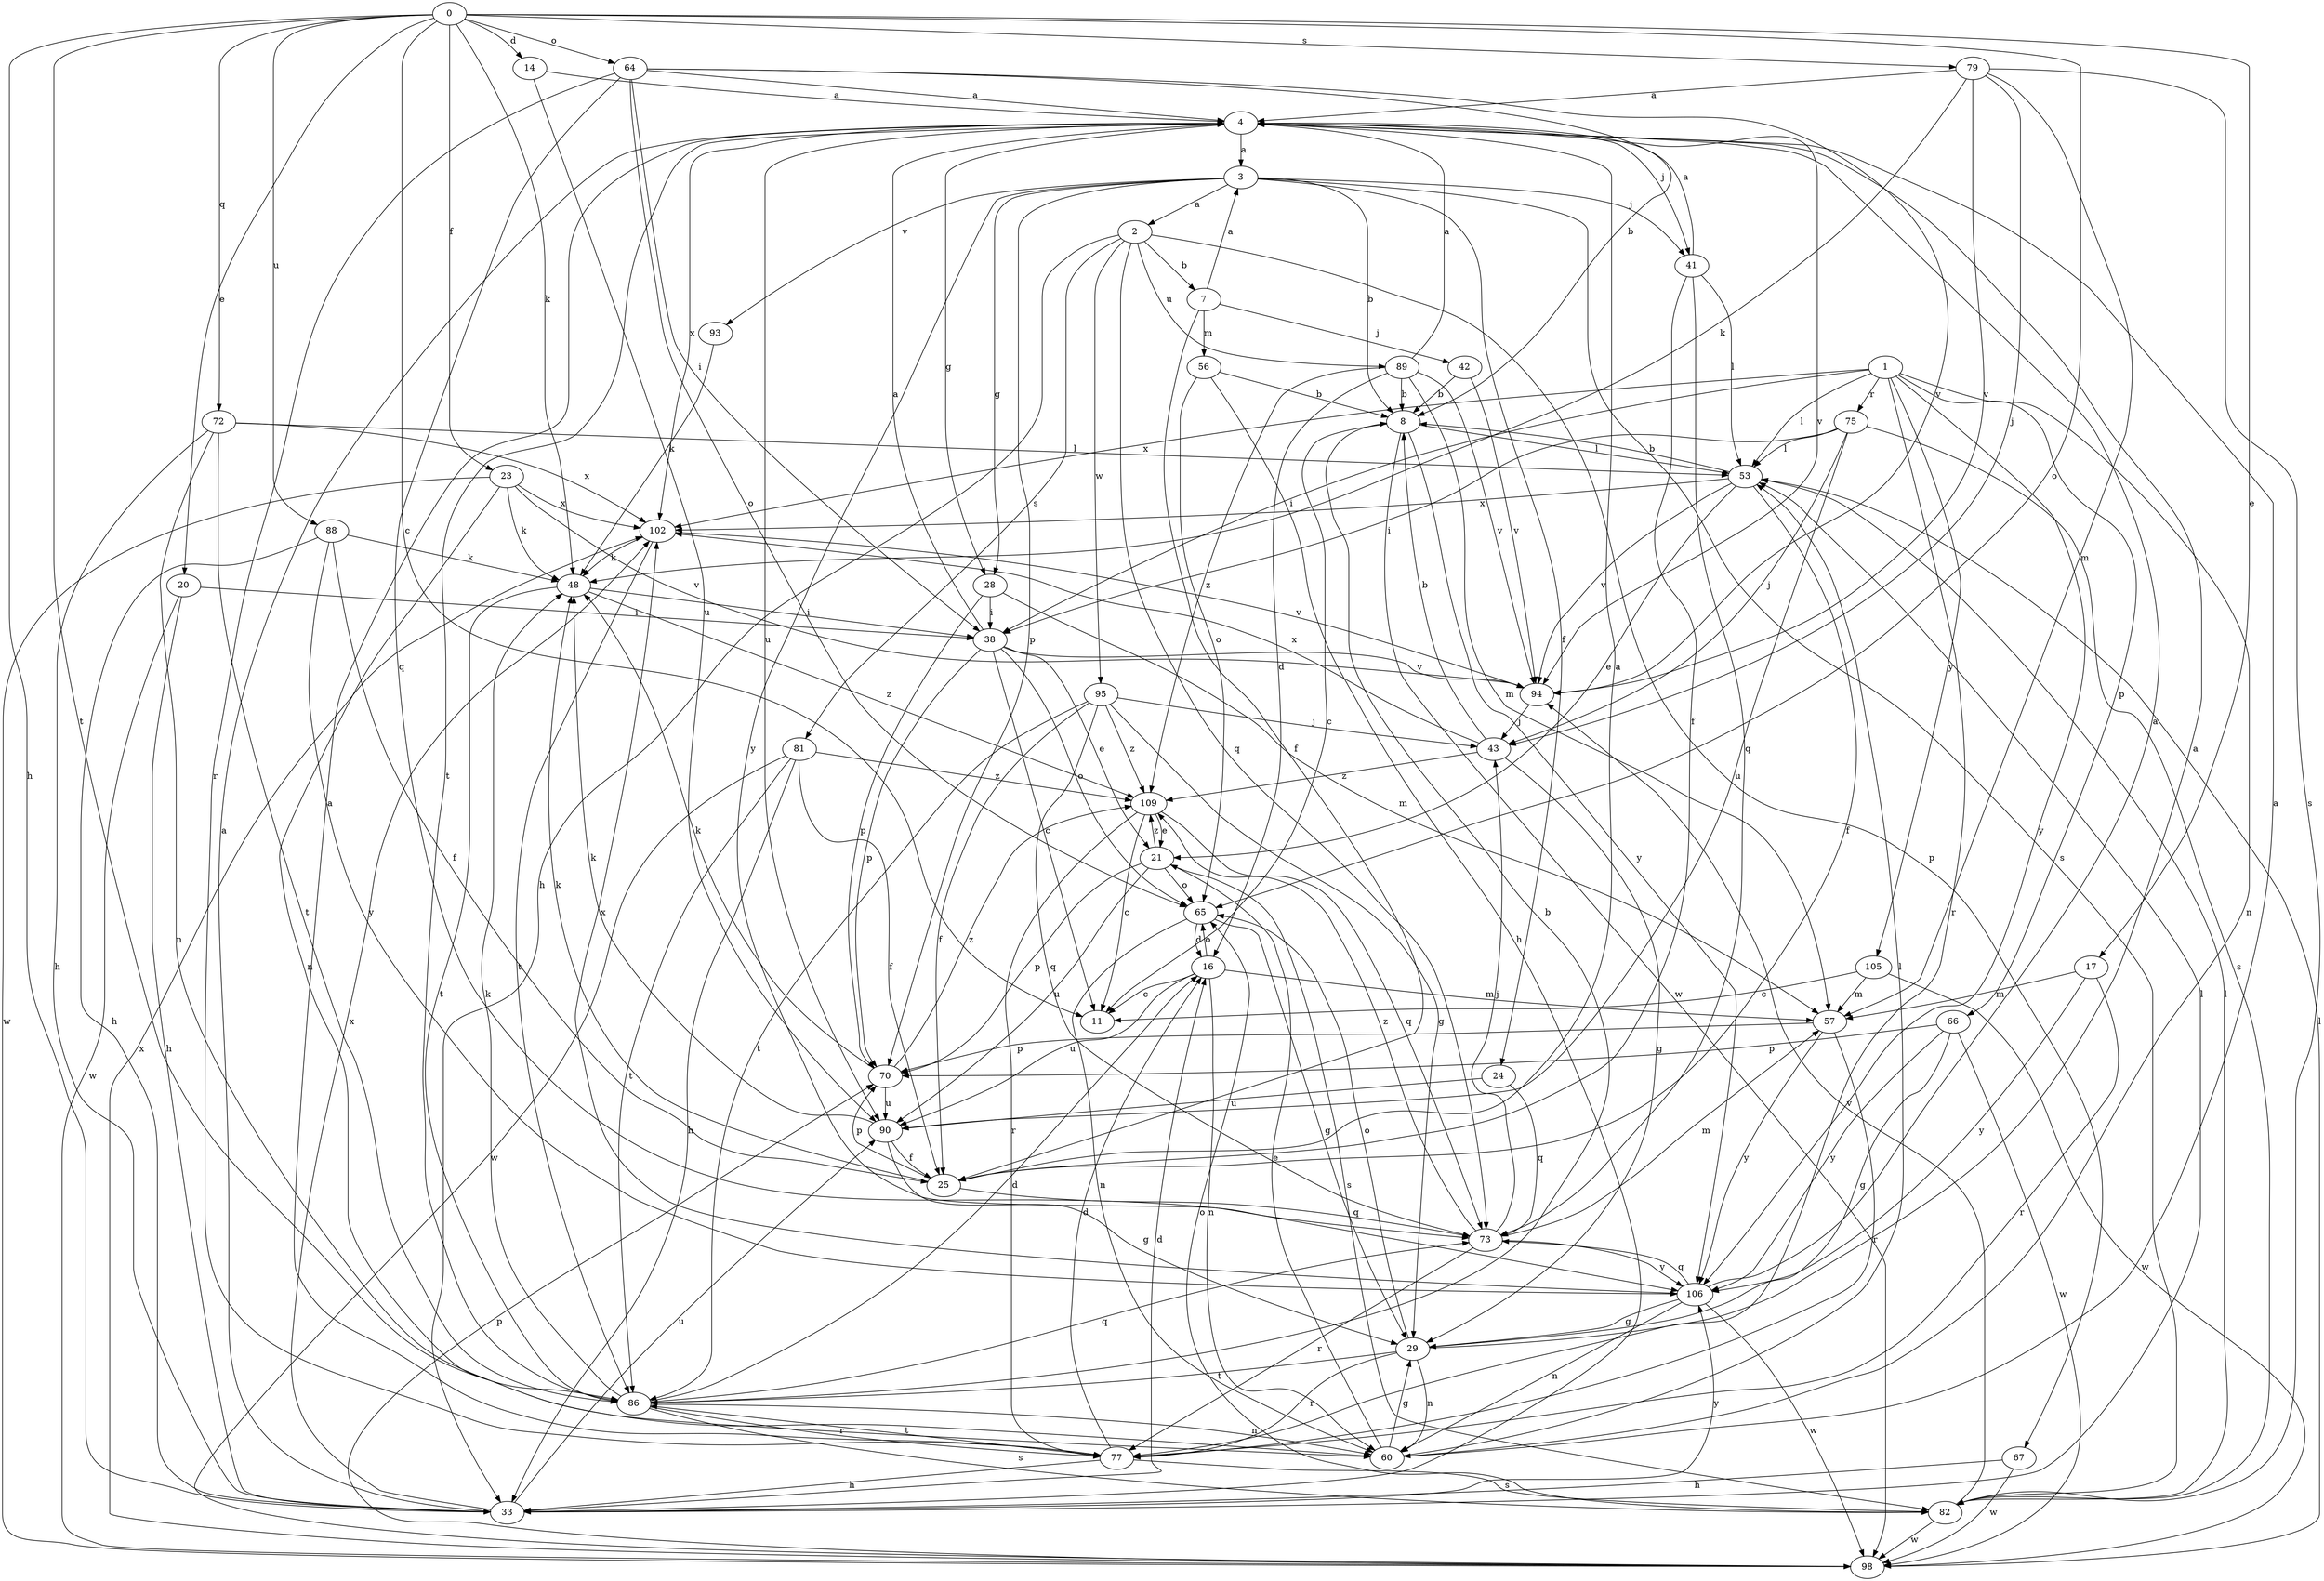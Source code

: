 strict digraph  {
0;
1;
2;
3;
4;
7;
8;
11;
14;
16;
17;
20;
21;
23;
24;
25;
28;
29;
33;
38;
41;
42;
43;
48;
53;
56;
57;
60;
64;
65;
66;
67;
70;
72;
73;
75;
77;
79;
81;
82;
86;
88;
89;
90;
93;
94;
95;
98;
102;
105;
106;
109;
0 -> 11  [label=c];
0 -> 14  [label=d];
0 -> 17  [label=e];
0 -> 20  [label=e];
0 -> 23  [label=f];
0 -> 33  [label=h];
0 -> 48  [label=k];
0 -> 64  [label=o];
0 -> 65  [label=o];
0 -> 72  [label=q];
0 -> 79  [label=s];
0 -> 86  [label=t];
0 -> 88  [label=u];
1 -> 38  [label=i];
1 -> 53  [label=l];
1 -> 60  [label=n];
1 -> 66  [label=p];
1 -> 75  [label=r];
1 -> 77  [label=r];
1 -> 102  [label=x];
1 -> 105  [label=y];
1 -> 106  [label=y];
2 -> 7  [label=b];
2 -> 33  [label=h];
2 -> 67  [label=p];
2 -> 73  [label=q];
2 -> 81  [label=s];
2 -> 89  [label=u];
2 -> 95  [label=w];
3 -> 2  [label=a];
3 -> 8  [label=b];
3 -> 24  [label=f];
3 -> 28  [label=g];
3 -> 41  [label=j];
3 -> 70  [label=p];
3 -> 82  [label=s];
3 -> 93  [label=v];
3 -> 106  [label=y];
4 -> 3  [label=a];
4 -> 28  [label=g];
4 -> 41  [label=j];
4 -> 86  [label=t];
4 -> 90  [label=u];
4 -> 94  [label=v];
4 -> 102  [label=x];
7 -> 3  [label=a];
7 -> 25  [label=f];
7 -> 42  [label=j];
7 -> 56  [label=m];
8 -> 11  [label=c];
8 -> 53  [label=l];
8 -> 98  [label=w];
8 -> 106  [label=y];
14 -> 4  [label=a];
14 -> 90  [label=u];
16 -> 11  [label=c];
16 -> 57  [label=m];
16 -> 60  [label=n];
16 -> 65  [label=o];
16 -> 90  [label=u];
17 -> 57  [label=m];
17 -> 77  [label=r];
17 -> 106  [label=y];
20 -> 33  [label=h];
20 -> 38  [label=i];
20 -> 98  [label=w];
21 -> 65  [label=o];
21 -> 70  [label=p];
21 -> 82  [label=s];
21 -> 90  [label=u];
21 -> 109  [label=z];
23 -> 48  [label=k];
23 -> 60  [label=n];
23 -> 94  [label=v];
23 -> 98  [label=w];
23 -> 102  [label=x];
24 -> 73  [label=q];
24 -> 90  [label=u];
25 -> 4  [label=a];
25 -> 48  [label=k];
25 -> 70  [label=p];
25 -> 73  [label=q];
28 -> 38  [label=i];
28 -> 57  [label=m];
28 -> 70  [label=p];
29 -> 4  [label=a];
29 -> 60  [label=n];
29 -> 65  [label=o];
29 -> 77  [label=r];
29 -> 86  [label=t];
33 -> 4  [label=a];
33 -> 16  [label=d];
33 -> 53  [label=l];
33 -> 90  [label=u];
33 -> 102  [label=x];
33 -> 106  [label=y];
38 -> 4  [label=a];
38 -> 11  [label=c];
38 -> 21  [label=e];
38 -> 65  [label=o];
38 -> 70  [label=p];
38 -> 94  [label=v];
41 -> 4  [label=a];
41 -> 25  [label=f];
41 -> 53  [label=l];
41 -> 73  [label=q];
42 -> 8  [label=b];
42 -> 94  [label=v];
43 -> 8  [label=b];
43 -> 29  [label=g];
43 -> 102  [label=x];
43 -> 109  [label=z];
48 -> 38  [label=i];
48 -> 86  [label=t];
48 -> 109  [label=z];
53 -> 8  [label=b];
53 -> 21  [label=e];
53 -> 25  [label=f];
53 -> 94  [label=v];
53 -> 102  [label=x];
56 -> 8  [label=b];
56 -> 33  [label=h];
56 -> 65  [label=o];
57 -> 70  [label=p];
57 -> 77  [label=r];
57 -> 106  [label=y];
60 -> 4  [label=a];
60 -> 21  [label=e];
60 -> 29  [label=g];
60 -> 53  [label=l];
64 -> 4  [label=a];
64 -> 8  [label=b];
64 -> 38  [label=i];
64 -> 65  [label=o];
64 -> 73  [label=q];
64 -> 77  [label=r];
64 -> 94  [label=v];
65 -> 16  [label=d];
65 -> 29  [label=g];
65 -> 60  [label=n];
66 -> 29  [label=g];
66 -> 70  [label=p];
66 -> 98  [label=w];
66 -> 106  [label=y];
67 -> 33  [label=h];
67 -> 98  [label=w];
70 -> 48  [label=k];
70 -> 90  [label=u];
70 -> 109  [label=z];
72 -> 33  [label=h];
72 -> 53  [label=l];
72 -> 60  [label=n];
72 -> 86  [label=t];
72 -> 102  [label=x];
73 -> 43  [label=j];
73 -> 57  [label=m];
73 -> 77  [label=r];
73 -> 106  [label=y];
73 -> 109  [label=z];
75 -> 38  [label=i];
75 -> 43  [label=j];
75 -> 53  [label=l];
75 -> 82  [label=s];
75 -> 90  [label=u];
77 -> 4  [label=a];
77 -> 16  [label=d];
77 -> 33  [label=h];
77 -> 82  [label=s];
77 -> 86  [label=t];
79 -> 4  [label=a];
79 -> 43  [label=j];
79 -> 48  [label=k];
79 -> 57  [label=m];
79 -> 82  [label=s];
79 -> 94  [label=v];
81 -> 25  [label=f];
81 -> 33  [label=h];
81 -> 86  [label=t];
81 -> 98  [label=w];
81 -> 109  [label=z];
82 -> 53  [label=l];
82 -> 65  [label=o];
82 -> 94  [label=v];
82 -> 98  [label=w];
86 -> 8  [label=b];
86 -> 16  [label=d];
86 -> 48  [label=k];
86 -> 60  [label=n];
86 -> 73  [label=q];
86 -> 77  [label=r];
86 -> 82  [label=s];
88 -> 25  [label=f];
88 -> 33  [label=h];
88 -> 48  [label=k];
88 -> 106  [label=y];
89 -> 4  [label=a];
89 -> 8  [label=b];
89 -> 16  [label=d];
89 -> 57  [label=m];
89 -> 94  [label=v];
89 -> 109  [label=z];
90 -> 25  [label=f];
90 -> 29  [label=g];
90 -> 48  [label=k];
93 -> 48  [label=k];
94 -> 43  [label=j];
95 -> 25  [label=f];
95 -> 29  [label=g];
95 -> 43  [label=j];
95 -> 73  [label=q];
95 -> 86  [label=t];
95 -> 109  [label=z];
98 -> 53  [label=l];
98 -> 70  [label=p];
98 -> 102  [label=x];
102 -> 48  [label=k];
102 -> 86  [label=t];
102 -> 94  [label=v];
105 -> 11  [label=c];
105 -> 57  [label=m];
105 -> 98  [label=w];
106 -> 4  [label=a];
106 -> 29  [label=g];
106 -> 60  [label=n];
106 -> 73  [label=q];
106 -> 98  [label=w];
106 -> 102  [label=x];
109 -> 11  [label=c];
109 -> 21  [label=e];
109 -> 73  [label=q];
109 -> 77  [label=r];
}
